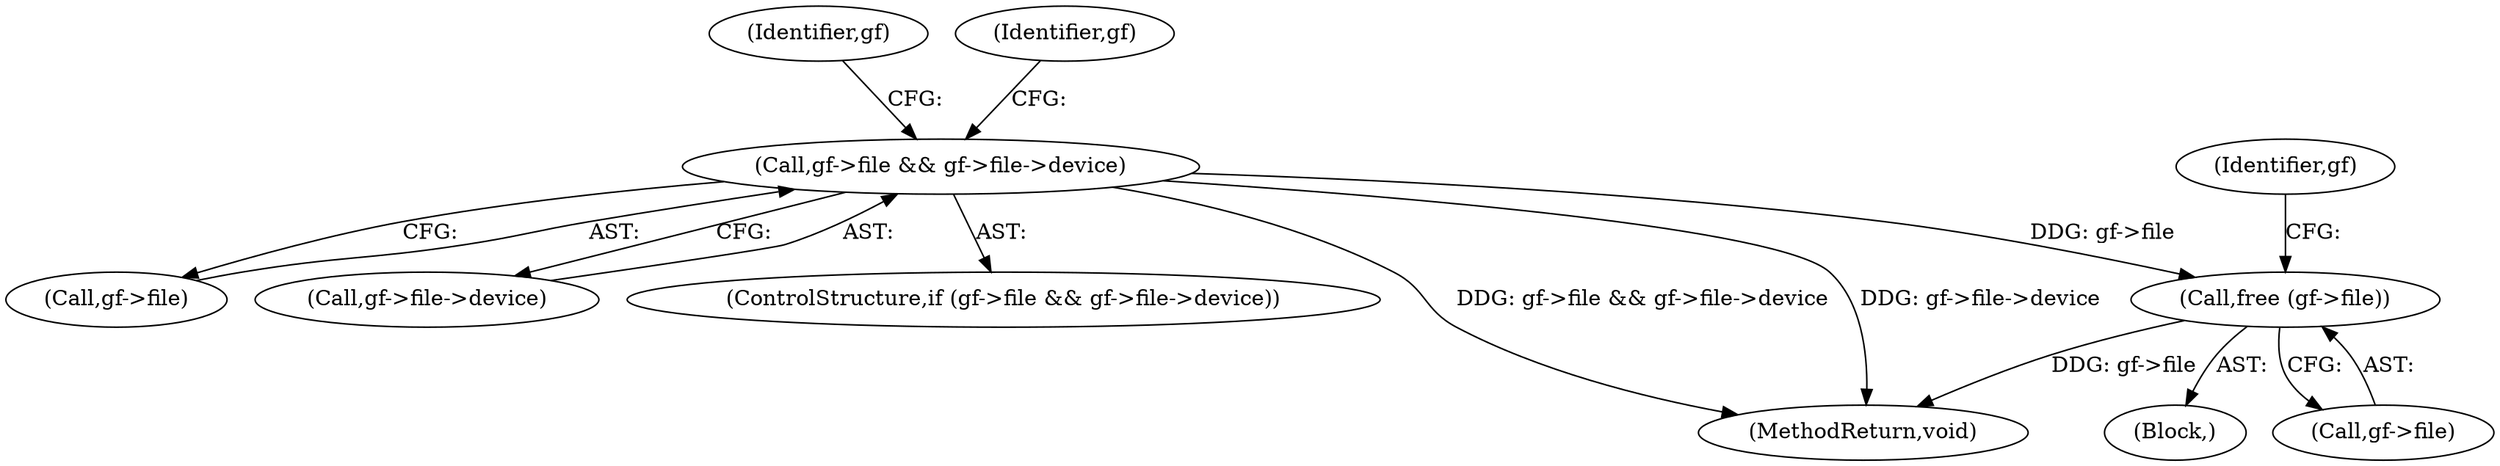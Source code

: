 digraph "0_radare2_65000a7fd9eea62359e6d6714f17b94a99a82edd_3@API" {
"1000125" [label="(Call,free (gf->file))"];
"1000107" [label="(Call,gf->file && gf->file->device)"];
"1000108" [label="(Call,gf->file)"];
"1000111" [label="(Call,gf->file->device)"];
"1000106" [label="(ControlStructure,if (gf->file && gf->file->device))"];
"1000125" [label="(Call,free (gf->file))"];
"1000126" [label="(Call,gf->file)"];
"1000107" [label="(Call,gf->file && gf->file->device)"];
"1000105" [label="(Block,)"];
"1000121" [label="(Identifier,gf)"];
"1000131" [label="(MethodReturn,void)"];
"1000127" [label="(Identifier,gf)"];
"1000130" [label="(Identifier,gf)"];
"1000125" -> "1000105"  [label="AST: "];
"1000125" -> "1000126"  [label="CFG: "];
"1000126" -> "1000125"  [label="AST: "];
"1000130" -> "1000125"  [label="CFG: "];
"1000125" -> "1000131"  [label="DDG: gf->file"];
"1000107" -> "1000125"  [label="DDG: gf->file"];
"1000107" -> "1000106"  [label="AST: "];
"1000107" -> "1000108"  [label="CFG: "];
"1000107" -> "1000111"  [label="CFG: "];
"1000108" -> "1000107"  [label="AST: "];
"1000111" -> "1000107"  [label="AST: "];
"1000121" -> "1000107"  [label="CFG: "];
"1000127" -> "1000107"  [label="CFG: "];
"1000107" -> "1000131"  [label="DDG: gf->file && gf->file->device"];
"1000107" -> "1000131"  [label="DDG: gf->file->device"];
}
